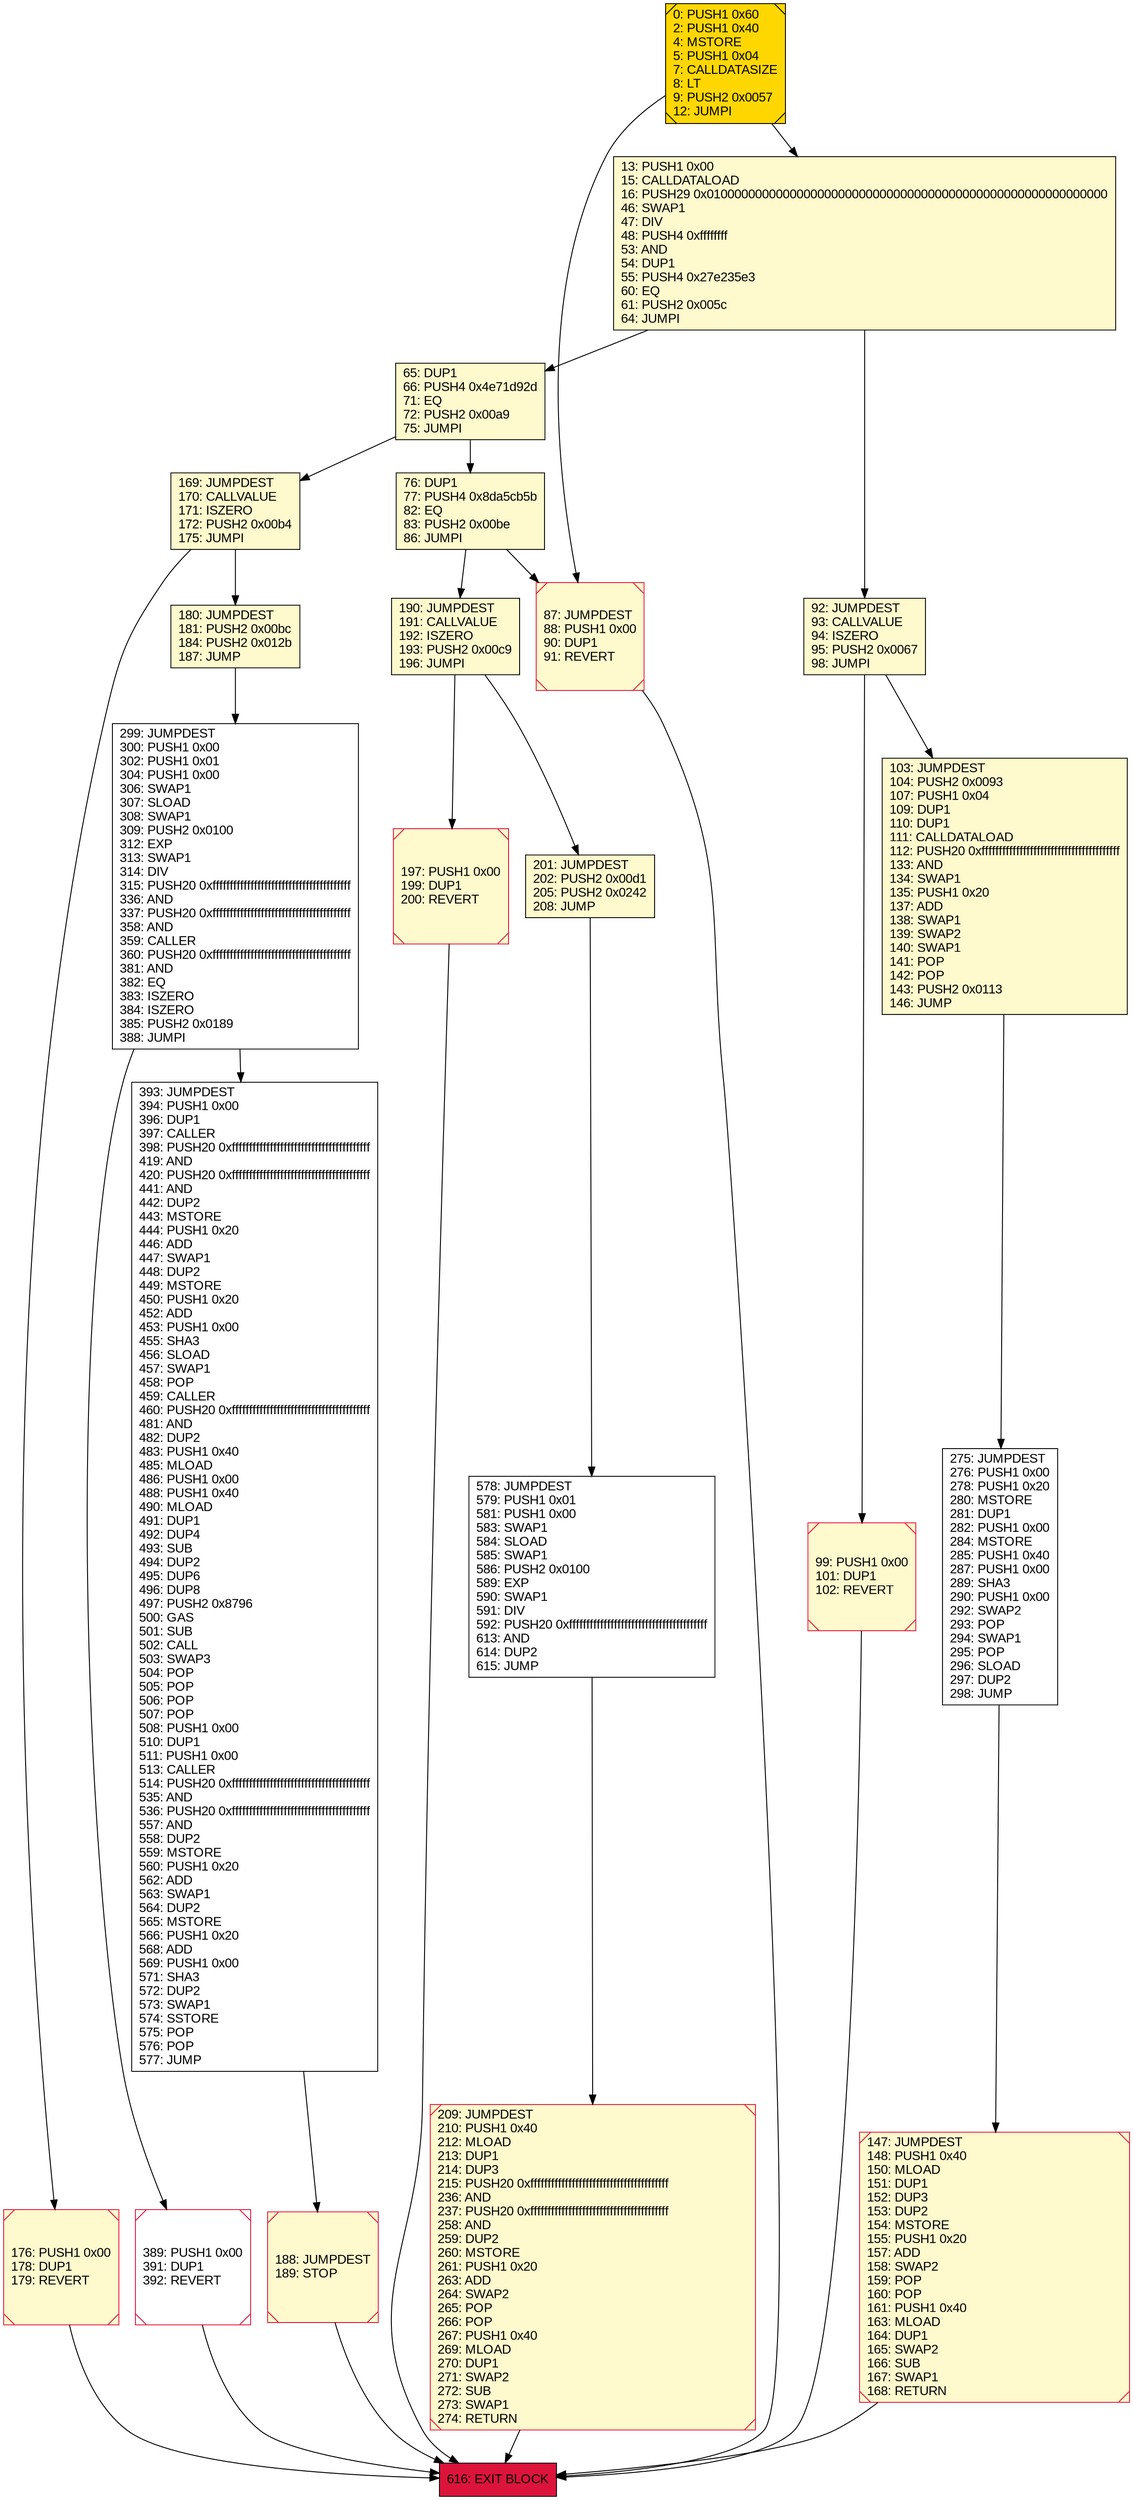 digraph G {
bgcolor=transparent rankdir=UD;
node [shape=box style=filled color=black fillcolor=white fontname=arial fontcolor=black];
147 [label="147: JUMPDEST\l148: PUSH1 0x40\l150: MLOAD\l151: DUP1\l152: DUP3\l153: DUP2\l154: MSTORE\l155: PUSH1 0x20\l157: ADD\l158: SWAP2\l159: POP\l160: POP\l161: PUSH1 0x40\l163: MLOAD\l164: DUP1\l165: SWAP2\l166: SUB\l167: SWAP1\l168: RETURN\l" fillcolor=lemonchiffon shape=Msquare color=crimson ];
99 [label="99: PUSH1 0x00\l101: DUP1\l102: REVERT\l" fillcolor=lemonchiffon shape=Msquare color=crimson ];
201 [label="201: JUMPDEST\l202: PUSH2 0x00d1\l205: PUSH2 0x0242\l208: JUMP\l" fillcolor=lemonchiffon ];
209 [label="209: JUMPDEST\l210: PUSH1 0x40\l212: MLOAD\l213: DUP1\l214: DUP3\l215: PUSH20 0xffffffffffffffffffffffffffffffffffffffff\l236: AND\l237: PUSH20 0xffffffffffffffffffffffffffffffffffffffff\l258: AND\l259: DUP2\l260: MSTORE\l261: PUSH1 0x20\l263: ADD\l264: SWAP2\l265: POP\l266: POP\l267: PUSH1 0x40\l269: MLOAD\l270: DUP1\l271: SWAP2\l272: SUB\l273: SWAP1\l274: RETURN\l" fillcolor=lemonchiffon shape=Msquare color=crimson ];
393 [label="393: JUMPDEST\l394: PUSH1 0x00\l396: DUP1\l397: CALLER\l398: PUSH20 0xffffffffffffffffffffffffffffffffffffffff\l419: AND\l420: PUSH20 0xffffffffffffffffffffffffffffffffffffffff\l441: AND\l442: DUP2\l443: MSTORE\l444: PUSH1 0x20\l446: ADD\l447: SWAP1\l448: DUP2\l449: MSTORE\l450: PUSH1 0x20\l452: ADD\l453: PUSH1 0x00\l455: SHA3\l456: SLOAD\l457: SWAP1\l458: POP\l459: CALLER\l460: PUSH20 0xffffffffffffffffffffffffffffffffffffffff\l481: AND\l482: DUP2\l483: PUSH1 0x40\l485: MLOAD\l486: PUSH1 0x00\l488: PUSH1 0x40\l490: MLOAD\l491: DUP1\l492: DUP4\l493: SUB\l494: DUP2\l495: DUP6\l496: DUP8\l497: PUSH2 0x8796\l500: GAS\l501: SUB\l502: CALL\l503: SWAP3\l504: POP\l505: POP\l506: POP\l507: POP\l508: PUSH1 0x00\l510: DUP1\l511: PUSH1 0x00\l513: CALLER\l514: PUSH20 0xffffffffffffffffffffffffffffffffffffffff\l535: AND\l536: PUSH20 0xffffffffffffffffffffffffffffffffffffffff\l557: AND\l558: DUP2\l559: MSTORE\l560: PUSH1 0x20\l562: ADD\l563: SWAP1\l564: DUP2\l565: MSTORE\l566: PUSH1 0x20\l568: ADD\l569: PUSH1 0x00\l571: SHA3\l572: DUP2\l573: SWAP1\l574: SSTORE\l575: POP\l576: POP\l577: JUMP\l" ];
103 [label="103: JUMPDEST\l104: PUSH2 0x0093\l107: PUSH1 0x04\l109: DUP1\l110: DUP1\l111: CALLDATALOAD\l112: PUSH20 0xffffffffffffffffffffffffffffffffffffffff\l133: AND\l134: SWAP1\l135: PUSH1 0x20\l137: ADD\l138: SWAP1\l139: SWAP2\l140: SWAP1\l141: POP\l142: POP\l143: PUSH2 0x0113\l146: JUMP\l" fillcolor=lemonchiffon ];
197 [label="197: PUSH1 0x00\l199: DUP1\l200: REVERT\l" fillcolor=lemonchiffon shape=Msquare color=crimson ];
389 [label="389: PUSH1 0x00\l391: DUP1\l392: REVERT\l" shape=Msquare color=crimson ];
616 [label="616: EXIT BLOCK\l" fillcolor=crimson ];
275 [label="275: JUMPDEST\l276: PUSH1 0x00\l278: PUSH1 0x20\l280: MSTORE\l281: DUP1\l282: PUSH1 0x00\l284: MSTORE\l285: PUSH1 0x40\l287: PUSH1 0x00\l289: SHA3\l290: PUSH1 0x00\l292: SWAP2\l293: POP\l294: SWAP1\l295: POP\l296: SLOAD\l297: DUP2\l298: JUMP\l" ];
188 [label="188: JUMPDEST\l189: STOP\l" fillcolor=lemonchiffon shape=Msquare color=crimson ];
65 [label="65: DUP1\l66: PUSH4 0x4e71d92d\l71: EQ\l72: PUSH2 0x00a9\l75: JUMPI\l" fillcolor=lemonchiffon ];
299 [label="299: JUMPDEST\l300: PUSH1 0x00\l302: PUSH1 0x01\l304: PUSH1 0x00\l306: SWAP1\l307: SLOAD\l308: SWAP1\l309: PUSH2 0x0100\l312: EXP\l313: SWAP1\l314: DIV\l315: PUSH20 0xffffffffffffffffffffffffffffffffffffffff\l336: AND\l337: PUSH20 0xffffffffffffffffffffffffffffffffffffffff\l358: AND\l359: CALLER\l360: PUSH20 0xffffffffffffffffffffffffffffffffffffffff\l381: AND\l382: EQ\l383: ISZERO\l384: ISZERO\l385: PUSH2 0x0189\l388: JUMPI\l" ];
190 [label="190: JUMPDEST\l191: CALLVALUE\l192: ISZERO\l193: PUSH2 0x00c9\l196: JUMPI\l" fillcolor=lemonchiffon ];
13 [label="13: PUSH1 0x00\l15: CALLDATALOAD\l16: PUSH29 0x0100000000000000000000000000000000000000000000000000000000\l46: SWAP1\l47: DIV\l48: PUSH4 0xffffffff\l53: AND\l54: DUP1\l55: PUSH4 0x27e235e3\l60: EQ\l61: PUSH2 0x005c\l64: JUMPI\l" fillcolor=lemonchiffon ];
92 [label="92: JUMPDEST\l93: CALLVALUE\l94: ISZERO\l95: PUSH2 0x0067\l98: JUMPI\l" fillcolor=lemonchiffon ];
176 [label="176: PUSH1 0x00\l178: DUP1\l179: REVERT\l" fillcolor=lemonchiffon shape=Msquare color=crimson ];
87 [label="87: JUMPDEST\l88: PUSH1 0x00\l90: DUP1\l91: REVERT\l" fillcolor=lemonchiffon shape=Msquare color=crimson ];
0 [label="0: PUSH1 0x60\l2: PUSH1 0x40\l4: MSTORE\l5: PUSH1 0x04\l7: CALLDATASIZE\l8: LT\l9: PUSH2 0x0057\l12: JUMPI\l" fillcolor=lemonchiffon shape=Msquare fillcolor=gold ];
76 [label="76: DUP1\l77: PUSH4 0x8da5cb5b\l82: EQ\l83: PUSH2 0x00be\l86: JUMPI\l" fillcolor=lemonchiffon ];
180 [label="180: JUMPDEST\l181: PUSH2 0x00bc\l184: PUSH2 0x012b\l187: JUMP\l" fillcolor=lemonchiffon ];
169 [label="169: JUMPDEST\l170: CALLVALUE\l171: ISZERO\l172: PUSH2 0x00b4\l175: JUMPI\l" fillcolor=lemonchiffon ];
578 [label="578: JUMPDEST\l579: PUSH1 0x01\l581: PUSH1 0x00\l583: SWAP1\l584: SLOAD\l585: SWAP1\l586: PUSH2 0x0100\l589: EXP\l590: SWAP1\l591: DIV\l592: PUSH20 0xffffffffffffffffffffffffffffffffffffffff\l613: AND\l614: DUP2\l615: JUMP\l" ];
188 -> 616;
147 -> 616;
169 -> 176;
190 -> 201;
393 -> 188;
197 -> 616;
389 -> 616;
190 -> 197;
92 -> 103;
578 -> 209;
65 -> 76;
76 -> 190;
0 -> 87;
13 -> 65;
76 -> 87;
275 -> 147;
99 -> 616;
209 -> 616;
299 -> 393;
103 -> 275;
169 -> 180;
299 -> 389;
65 -> 169;
92 -> 99;
176 -> 616;
87 -> 616;
0 -> 13;
180 -> 299;
201 -> 578;
13 -> 92;
}